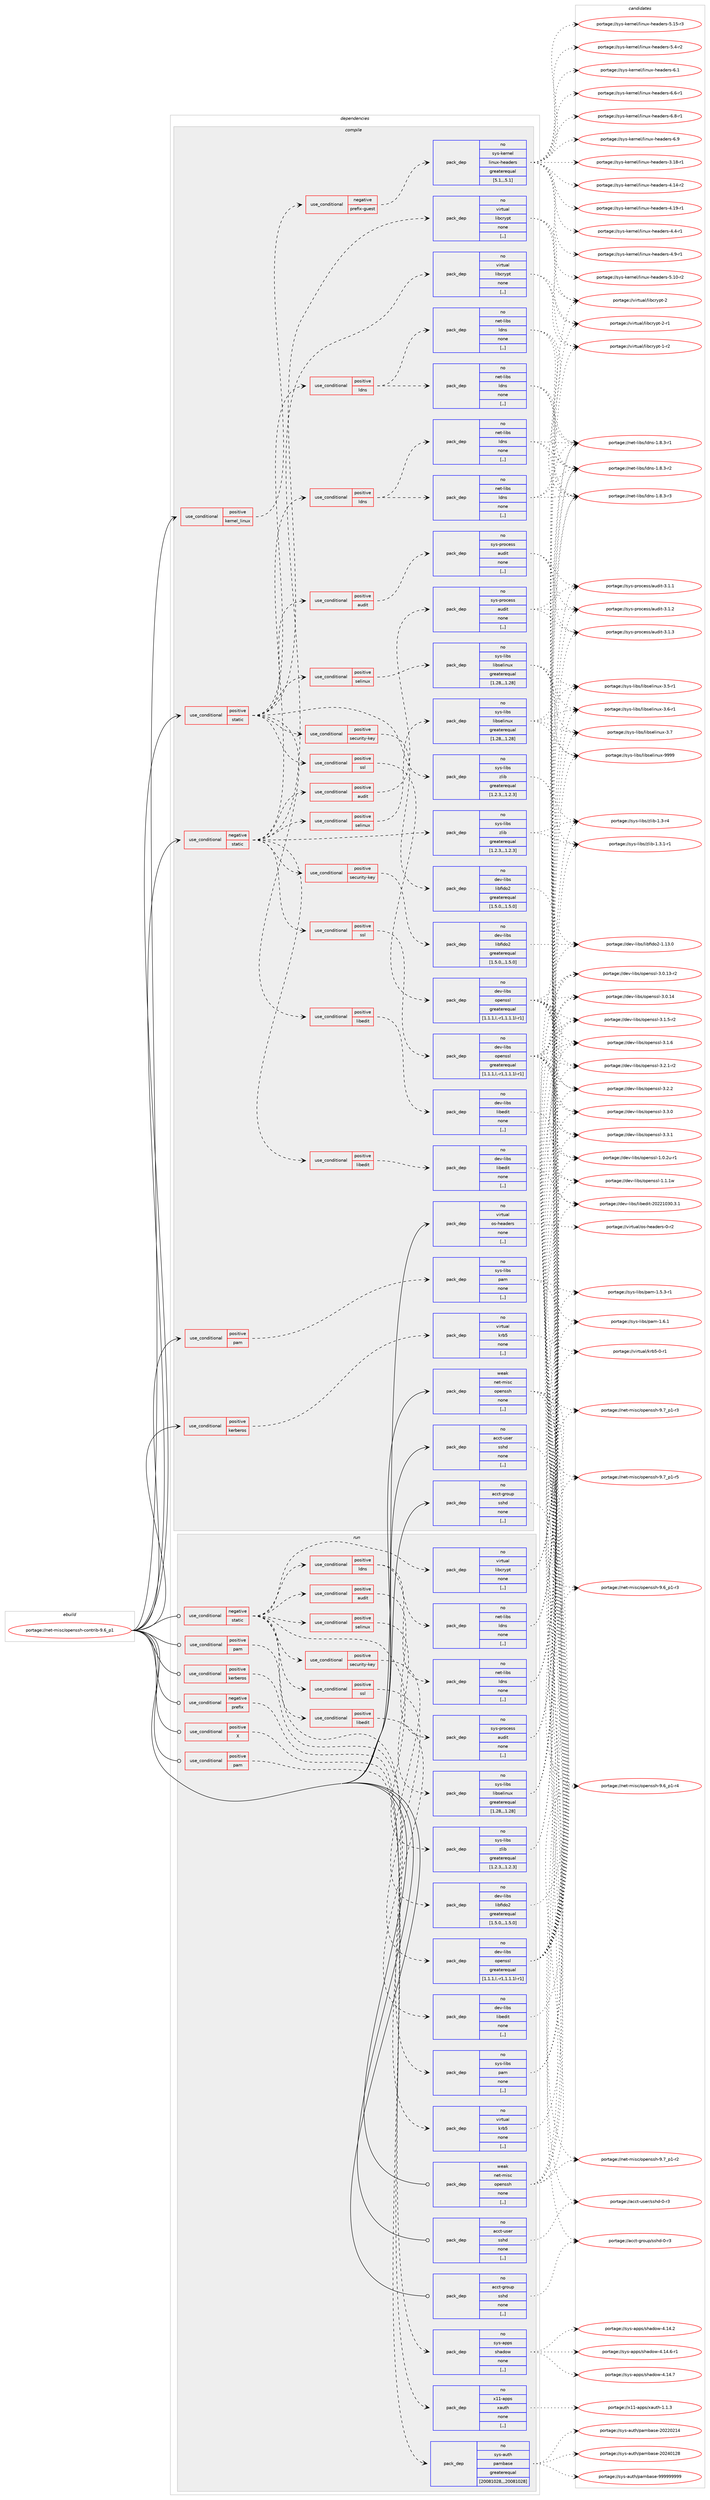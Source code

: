 digraph prolog {

# *************
# Graph options
# *************

newrank=true;
concentrate=true;
compound=true;
graph [rankdir=LR,fontname=Helvetica,fontsize=10,ranksep=1.5];#, ranksep=2.5, nodesep=0.2];
edge  [arrowhead=vee];
node  [fontname=Helvetica,fontsize=10];

# **********
# The ebuild
# **********

subgraph cluster_leftcol {
color=gray;
rank=same;
label=<<i>ebuild</i>>;
id [label="portage://net-misc/openssh-contrib-9.6_p1", color=red, width=4, href="../net-misc/openssh-contrib-9.6_p1.svg"];
}

# ****************
# The dependencies
# ****************

subgraph cluster_midcol {
color=gray;
label=<<i>dependencies</i>>;
subgraph cluster_compile {
fillcolor="#eeeeee";
style=filled;
label=<<i>compile</i>>;
subgraph cond96057 {
dependency365091 [label=<<TABLE BORDER="0" CELLBORDER="1" CELLSPACING="0" CELLPADDING="4"><TR><TD ROWSPAN="3" CELLPADDING="10">use_conditional</TD></TR><TR><TD>negative</TD></TR><TR><TD>static</TD></TR></TABLE>>, shape=none, color=red];
subgraph cond96058 {
dependency365092 [label=<<TABLE BORDER="0" CELLBORDER="1" CELLSPACING="0" CELLPADDING="4"><TR><TD ROWSPAN="3" CELLPADDING="10">use_conditional</TD></TR><TR><TD>positive</TD></TR><TR><TD>audit</TD></TR></TABLE>>, shape=none, color=red];
subgraph pack266406 {
dependency365093 [label=<<TABLE BORDER="0" CELLBORDER="1" CELLSPACING="0" CELLPADDING="4" WIDTH="220"><TR><TD ROWSPAN="6" CELLPADDING="30">pack_dep</TD></TR><TR><TD WIDTH="110">no</TD></TR><TR><TD>sys-process</TD></TR><TR><TD>audit</TD></TR><TR><TD>none</TD></TR><TR><TD>[,,]</TD></TR></TABLE>>, shape=none, color=blue];
}
dependency365092:e -> dependency365093:w [weight=20,style="dashed",arrowhead="vee"];
}
dependency365091:e -> dependency365092:w [weight=20,style="dashed",arrowhead="vee"];
subgraph cond96059 {
dependency365094 [label=<<TABLE BORDER="0" CELLBORDER="1" CELLSPACING="0" CELLPADDING="4"><TR><TD ROWSPAN="3" CELLPADDING="10">use_conditional</TD></TR><TR><TD>positive</TD></TR><TR><TD>ldns</TD></TR></TABLE>>, shape=none, color=red];
subgraph pack266407 {
dependency365095 [label=<<TABLE BORDER="0" CELLBORDER="1" CELLSPACING="0" CELLPADDING="4" WIDTH="220"><TR><TD ROWSPAN="6" CELLPADDING="30">pack_dep</TD></TR><TR><TD WIDTH="110">no</TD></TR><TR><TD>net-libs</TD></TR><TR><TD>ldns</TD></TR><TR><TD>none</TD></TR><TR><TD>[,,]</TD></TR></TABLE>>, shape=none, color=blue];
}
dependency365094:e -> dependency365095:w [weight=20,style="dashed",arrowhead="vee"];
subgraph pack266408 {
dependency365096 [label=<<TABLE BORDER="0" CELLBORDER="1" CELLSPACING="0" CELLPADDING="4" WIDTH="220"><TR><TD ROWSPAN="6" CELLPADDING="30">pack_dep</TD></TR><TR><TD WIDTH="110">no</TD></TR><TR><TD>net-libs</TD></TR><TR><TD>ldns</TD></TR><TR><TD>none</TD></TR><TR><TD>[,,]</TD></TR></TABLE>>, shape=none, color=blue];
}
dependency365094:e -> dependency365096:w [weight=20,style="dashed",arrowhead="vee"];
}
dependency365091:e -> dependency365094:w [weight=20,style="dashed",arrowhead="vee"];
subgraph cond96060 {
dependency365097 [label=<<TABLE BORDER="0" CELLBORDER="1" CELLSPACING="0" CELLPADDING="4"><TR><TD ROWSPAN="3" CELLPADDING="10">use_conditional</TD></TR><TR><TD>positive</TD></TR><TR><TD>libedit</TD></TR></TABLE>>, shape=none, color=red];
subgraph pack266409 {
dependency365098 [label=<<TABLE BORDER="0" CELLBORDER="1" CELLSPACING="0" CELLPADDING="4" WIDTH="220"><TR><TD ROWSPAN="6" CELLPADDING="30">pack_dep</TD></TR><TR><TD WIDTH="110">no</TD></TR><TR><TD>dev-libs</TD></TR><TR><TD>libedit</TD></TR><TR><TD>none</TD></TR><TR><TD>[,,]</TD></TR></TABLE>>, shape=none, color=blue];
}
dependency365097:e -> dependency365098:w [weight=20,style="dashed",arrowhead="vee"];
}
dependency365091:e -> dependency365097:w [weight=20,style="dashed",arrowhead="vee"];
subgraph cond96061 {
dependency365099 [label=<<TABLE BORDER="0" CELLBORDER="1" CELLSPACING="0" CELLPADDING="4"><TR><TD ROWSPAN="3" CELLPADDING="10">use_conditional</TD></TR><TR><TD>positive</TD></TR><TR><TD>security-key</TD></TR></TABLE>>, shape=none, color=red];
subgraph pack266410 {
dependency365100 [label=<<TABLE BORDER="0" CELLBORDER="1" CELLSPACING="0" CELLPADDING="4" WIDTH="220"><TR><TD ROWSPAN="6" CELLPADDING="30">pack_dep</TD></TR><TR><TD WIDTH="110">no</TD></TR><TR><TD>dev-libs</TD></TR><TR><TD>libfido2</TD></TR><TR><TD>greaterequal</TD></TR><TR><TD>[1.5.0,,,1.5.0]</TD></TR></TABLE>>, shape=none, color=blue];
}
dependency365099:e -> dependency365100:w [weight=20,style="dashed",arrowhead="vee"];
}
dependency365091:e -> dependency365099:w [weight=20,style="dashed",arrowhead="vee"];
subgraph cond96062 {
dependency365101 [label=<<TABLE BORDER="0" CELLBORDER="1" CELLSPACING="0" CELLPADDING="4"><TR><TD ROWSPAN="3" CELLPADDING="10">use_conditional</TD></TR><TR><TD>positive</TD></TR><TR><TD>selinux</TD></TR></TABLE>>, shape=none, color=red];
subgraph pack266411 {
dependency365102 [label=<<TABLE BORDER="0" CELLBORDER="1" CELLSPACING="0" CELLPADDING="4" WIDTH="220"><TR><TD ROWSPAN="6" CELLPADDING="30">pack_dep</TD></TR><TR><TD WIDTH="110">no</TD></TR><TR><TD>sys-libs</TD></TR><TR><TD>libselinux</TD></TR><TR><TD>greaterequal</TD></TR><TR><TD>[1.28,,,1.28]</TD></TR></TABLE>>, shape=none, color=blue];
}
dependency365101:e -> dependency365102:w [weight=20,style="dashed",arrowhead="vee"];
}
dependency365091:e -> dependency365101:w [weight=20,style="dashed",arrowhead="vee"];
subgraph cond96063 {
dependency365103 [label=<<TABLE BORDER="0" CELLBORDER="1" CELLSPACING="0" CELLPADDING="4"><TR><TD ROWSPAN="3" CELLPADDING="10">use_conditional</TD></TR><TR><TD>positive</TD></TR><TR><TD>ssl</TD></TR></TABLE>>, shape=none, color=red];
subgraph pack266412 {
dependency365104 [label=<<TABLE BORDER="0" CELLBORDER="1" CELLSPACING="0" CELLPADDING="4" WIDTH="220"><TR><TD ROWSPAN="6" CELLPADDING="30">pack_dep</TD></TR><TR><TD WIDTH="110">no</TD></TR><TR><TD>dev-libs</TD></TR><TR><TD>openssl</TD></TR><TR><TD>greaterequal</TD></TR><TR><TD>[1.1.1,l,-r1,1.1.1l-r1]</TD></TR></TABLE>>, shape=none, color=blue];
}
dependency365103:e -> dependency365104:w [weight=20,style="dashed",arrowhead="vee"];
}
dependency365091:e -> dependency365103:w [weight=20,style="dashed",arrowhead="vee"];
subgraph pack266413 {
dependency365105 [label=<<TABLE BORDER="0" CELLBORDER="1" CELLSPACING="0" CELLPADDING="4" WIDTH="220"><TR><TD ROWSPAN="6" CELLPADDING="30">pack_dep</TD></TR><TR><TD WIDTH="110">no</TD></TR><TR><TD>virtual</TD></TR><TR><TD>libcrypt</TD></TR><TR><TD>none</TD></TR><TR><TD>[,,]</TD></TR></TABLE>>, shape=none, color=blue];
}
dependency365091:e -> dependency365105:w [weight=20,style="dashed",arrowhead="vee"];
subgraph pack266414 {
dependency365106 [label=<<TABLE BORDER="0" CELLBORDER="1" CELLSPACING="0" CELLPADDING="4" WIDTH="220"><TR><TD ROWSPAN="6" CELLPADDING="30">pack_dep</TD></TR><TR><TD WIDTH="110">no</TD></TR><TR><TD>sys-libs</TD></TR><TR><TD>zlib</TD></TR><TR><TD>greaterequal</TD></TR><TR><TD>[1.2.3,,,1.2.3]</TD></TR></TABLE>>, shape=none, color=blue];
}
dependency365091:e -> dependency365106:w [weight=20,style="dashed",arrowhead="vee"];
}
id:e -> dependency365091:w [weight=20,style="solid",arrowhead="vee"];
subgraph cond96064 {
dependency365107 [label=<<TABLE BORDER="0" CELLBORDER="1" CELLSPACING="0" CELLPADDING="4"><TR><TD ROWSPAN="3" CELLPADDING="10">use_conditional</TD></TR><TR><TD>positive</TD></TR><TR><TD>kerberos</TD></TR></TABLE>>, shape=none, color=red];
subgraph pack266415 {
dependency365108 [label=<<TABLE BORDER="0" CELLBORDER="1" CELLSPACING="0" CELLPADDING="4" WIDTH="220"><TR><TD ROWSPAN="6" CELLPADDING="30">pack_dep</TD></TR><TR><TD WIDTH="110">no</TD></TR><TR><TD>virtual</TD></TR><TR><TD>krb5</TD></TR><TR><TD>none</TD></TR><TR><TD>[,,]</TD></TR></TABLE>>, shape=none, color=blue];
}
dependency365107:e -> dependency365108:w [weight=20,style="dashed",arrowhead="vee"];
}
id:e -> dependency365107:w [weight=20,style="solid",arrowhead="vee"];
subgraph cond96065 {
dependency365109 [label=<<TABLE BORDER="0" CELLBORDER="1" CELLSPACING="0" CELLPADDING="4"><TR><TD ROWSPAN="3" CELLPADDING="10">use_conditional</TD></TR><TR><TD>positive</TD></TR><TR><TD>kernel_linux</TD></TR></TABLE>>, shape=none, color=red];
subgraph cond96066 {
dependency365110 [label=<<TABLE BORDER="0" CELLBORDER="1" CELLSPACING="0" CELLPADDING="4"><TR><TD ROWSPAN="3" CELLPADDING="10">use_conditional</TD></TR><TR><TD>negative</TD></TR><TR><TD>prefix-guest</TD></TR></TABLE>>, shape=none, color=red];
subgraph pack266416 {
dependency365111 [label=<<TABLE BORDER="0" CELLBORDER="1" CELLSPACING="0" CELLPADDING="4" WIDTH="220"><TR><TD ROWSPAN="6" CELLPADDING="30">pack_dep</TD></TR><TR><TD WIDTH="110">no</TD></TR><TR><TD>sys-kernel</TD></TR><TR><TD>linux-headers</TD></TR><TR><TD>greaterequal</TD></TR><TR><TD>[5.1,,,5.1]</TD></TR></TABLE>>, shape=none, color=blue];
}
dependency365110:e -> dependency365111:w [weight=20,style="dashed",arrowhead="vee"];
}
dependency365109:e -> dependency365110:w [weight=20,style="dashed",arrowhead="vee"];
}
id:e -> dependency365109:w [weight=20,style="solid",arrowhead="vee"];
subgraph cond96067 {
dependency365112 [label=<<TABLE BORDER="0" CELLBORDER="1" CELLSPACING="0" CELLPADDING="4"><TR><TD ROWSPAN="3" CELLPADDING="10">use_conditional</TD></TR><TR><TD>positive</TD></TR><TR><TD>pam</TD></TR></TABLE>>, shape=none, color=red];
subgraph pack266417 {
dependency365113 [label=<<TABLE BORDER="0" CELLBORDER="1" CELLSPACING="0" CELLPADDING="4" WIDTH="220"><TR><TD ROWSPAN="6" CELLPADDING="30">pack_dep</TD></TR><TR><TD WIDTH="110">no</TD></TR><TR><TD>sys-libs</TD></TR><TR><TD>pam</TD></TR><TR><TD>none</TD></TR><TR><TD>[,,]</TD></TR></TABLE>>, shape=none, color=blue];
}
dependency365112:e -> dependency365113:w [weight=20,style="dashed",arrowhead="vee"];
}
id:e -> dependency365112:w [weight=20,style="solid",arrowhead="vee"];
subgraph cond96068 {
dependency365114 [label=<<TABLE BORDER="0" CELLBORDER="1" CELLSPACING="0" CELLPADDING="4"><TR><TD ROWSPAN="3" CELLPADDING="10">use_conditional</TD></TR><TR><TD>positive</TD></TR><TR><TD>static</TD></TR></TABLE>>, shape=none, color=red];
subgraph cond96069 {
dependency365115 [label=<<TABLE BORDER="0" CELLBORDER="1" CELLSPACING="0" CELLPADDING="4"><TR><TD ROWSPAN="3" CELLPADDING="10">use_conditional</TD></TR><TR><TD>positive</TD></TR><TR><TD>audit</TD></TR></TABLE>>, shape=none, color=red];
subgraph pack266418 {
dependency365116 [label=<<TABLE BORDER="0" CELLBORDER="1" CELLSPACING="0" CELLPADDING="4" WIDTH="220"><TR><TD ROWSPAN="6" CELLPADDING="30">pack_dep</TD></TR><TR><TD WIDTH="110">no</TD></TR><TR><TD>sys-process</TD></TR><TR><TD>audit</TD></TR><TR><TD>none</TD></TR><TR><TD>[,,]</TD></TR></TABLE>>, shape=none, color=blue];
}
dependency365115:e -> dependency365116:w [weight=20,style="dashed",arrowhead="vee"];
}
dependency365114:e -> dependency365115:w [weight=20,style="dashed",arrowhead="vee"];
subgraph cond96070 {
dependency365117 [label=<<TABLE BORDER="0" CELLBORDER="1" CELLSPACING="0" CELLPADDING="4"><TR><TD ROWSPAN="3" CELLPADDING="10">use_conditional</TD></TR><TR><TD>positive</TD></TR><TR><TD>ldns</TD></TR></TABLE>>, shape=none, color=red];
subgraph pack266419 {
dependency365118 [label=<<TABLE BORDER="0" CELLBORDER="1" CELLSPACING="0" CELLPADDING="4" WIDTH="220"><TR><TD ROWSPAN="6" CELLPADDING="30">pack_dep</TD></TR><TR><TD WIDTH="110">no</TD></TR><TR><TD>net-libs</TD></TR><TR><TD>ldns</TD></TR><TR><TD>none</TD></TR><TR><TD>[,,]</TD></TR></TABLE>>, shape=none, color=blue];
}
dependency365117:e -> dependency365118:w [weight=20,style="dashed",arrowhead="vee"];
subgraph pack266420 {
dependency365119 [label=<<TABLE BORDER="0" CELLBORDER="1" CELLSPACING="0" CELLPADDING="4" WIDTH="220"><TR><TD ROWSPAN="6" CELLPADDING="30">pack_dep</TD></TR><TR><TD WIDTH="110">no</TD></TR><TR><TD>net-libs</TD></TR><TR><TD>ldns</TD></TR><TR><TD>none</TD></TR><TR><TD>[,,]</TD></TR></TABLE>>, shape=none, color=blue];
}
dependency365117:e -> dependency365119:w [weight=20,style="dashed",arrowhead="vee"];
}
dependency365114:e -> dependency365117:w [weight=20,style="dashed",arrowhead="vee"];
subgraph cond96071 {
dependency365120 [label=<<TABLE BORDER="0" CELLBORDER="1" CELLSPACING="0" CELLPADDING="4"><TR><TD ROWSPAN="3" CELLPADDING="10">use_conditional</TD></TR><TR><TD>positive</TD></TR><TR><TD>libedit</TD></TR></TABLE>>, shape=none, color=red];
subgraph pack266421 {
dependency365121 [label=<<TABLE BORDER="0" CELLBORDER="1" CELLSPACING="0" CELLPADDING="4" WIDTH="220"><TR><TD ROWSPAN="6" CELLPADDING="30">pack_dep</TD></TR><TR><TD WIDTH="110">no</TD></TR><TR><TD>dev-libs</TD></TR><TR><TD>libedit</TD></TR><TR><TD>none</TD></TR><TR><TD>[,,]</TD></TR></TABLE>>, shape=none, color=blue];
}
dependency365120:e -> dependency365121:w [weight=20,style="dashed",arrowhead="vee"];
}
dependency365114:e -> dependency365120:w [weight=20,style="dashed",arrowhead="vee"];
subgraph cond96072 {
dependency365122 [label=<<TABLE BORDER="0" CELLBORDER="1" CELLSPACING="0" CELLPADDING="4"><TR><TD ROWSPAN="3" CELLPADDING="10">use_conditional</TD></TR><TR><TD>positive</TD></TR><TR><TD>security-key</TD></TR></TABLE>>, shape=none, color=red];
subgraph pack266422 {
dependency365123 [label=<<TABLE BORDER="0" CELLBORDER="1" CELLSPACING="0" CELLPADDING="4" WIDTH="220"><TR><TD ROWSPAN="6" CELLPADDING="30">pack_dep</TD></TR><TR><TD WIDTH="110">no</TD></TR><TR><TD>dev-libs</TD></TR><TR><TD>libfido2</TD></TR><TR><TD>greaterequal</TD></TR><TR><TD>[1.5.0,,,1.5.0]</TD></TR></TABLE>>, shape=none, color=blue];
}
dependency365122:e -> dependency365123:w [weight=20,style="dashed",arrowhead="vee"];
}
dependency365114:e -> dependency365122:w [weight=20,style="dashed",arrowhead="vee"];
subgraph cond96073 {
dependency365124 [label=<<TABLE BORDER="0" CELLBORDER="1" CELLSPACING="0" CELLPADDING="4"><TR><TD ROWSPAN="3" CELLPADDING="10">use_conditional</TD></TR><TR><TD>positive</TD></TR><TR><TD>selinux</TD></TR></TABLE>>, shape=none, color=red];
subgraph pack266423 {
dependency365125 [label=<<TABLE BORDER="0" CELLBORDER="1" CELLSPACING="0" CELLPADDING="4" WIDTH="220"><TR><TD ROWSPAN="6" CELLPADDING="30">pack_dep</TD></TR><TR><TD WIDTH="110">no</TD></TR><TR><TD>sys-libs</TD></TR><TR><TD>libselinux</TD></TR><TR><TD>greaterequal</TD></TR><TR><TD>[1.28,,,1.28]</TD></TR></TABLE>>, shape=none, color=blue];
}
dependency365124:e -> dependency365125:w [weight=20,style="dashed",arrowhead="vee"];
}
dependency365114:e -> dependency365124:w [weight=20,style="dashed",arrowhead="vee"];
subgraph cond96074 {
dependency365126 [label=<<TABLE BORDER="0" CELLBORDER="1" CELLSPACING="0" CELLPADDING="4"><TR><TD ROWSPAN="3" CELLPADDING="10">use_conditional</TD></TR><TR><TD>positive</TD></TR><TR><TD>ssl</TD></TR></TABLE>>, shape=none, color=red];
subgraph pack266424 {
dependency365127 [label=<<TABLE BORDER="0" CELLBORDER="1" CELLSPACING="0" CELLPADDING="4" WIDTH="220"><TR><TD ROWSPAN="6" CELLPADDING="30">pack_dep</TD></TR><TR><TD WIDTH="110">no</TD></TR><TR><TD>dev-libs</TD></TR><TR><TD>openssl</TD></TR><TR><TD>greaterequal</TD></TR><TR><TD>[1.1.1,l,-r1,1.1.1l-r1]</TD></TR></TABLE>>, shape=none, color=blue];
}
dependency365126:e -> dependency365127:w [weight=20,style="dashed",arrowhead="vee"];
}
dependency365114:e -> dependency365126:w [weight=20,style="dashed",arrowhead="vee"];
subgraph pack266425 {
dependency365128 [label=<<TABLE BORDER="0" CELLBORDER="1" CELLSPACING="0" CELLPADDING="4" WIDTH="220"><TR><TD ROWSPAN="6" CELLPADDING="30">pack_dep</TD></TR><TR><TD WIDTH="110">no</TD></TR><TR><TD>virtual</TD></TR><TR><TD>libcrypt</TD></TR><TR><TD>none</TD></TR><TR><TD>[,,]</TD></TR></TABLE>>, shape=none, color=blue];
}
dependency365114:e -> dependency365128:w [weight=20,style="dashed",arrowhead="vee"];
subgraph pack266426 {
dependency365129 [label=<<TABLE BORDER="0" CELLBORDER="1" CELLSPACING="0" CELLPADDING="4" WIDTH="220"><TR><TD ROWSPAN="6" CELLPADDING="30">pack_dep</TD></TR><TR><TD WIDTH="110">no</TD></TR><TR><TD>sys-libs</TD></TR><TR><TD>zlib</TD></TR><TR><TD>greaterequal</TD></TR><TR><TD>[1.2.3,,,1.2.3]</TD></TR></TABLE>>, shape=none, color=blue];
}
dependency365114:e -> dependency365129:w [weight=20,style="dashed",arrowhead="vee"];
}
id:e -> dependency365114:w [weight=20,style="solid",arrowhead="vee"];
subgraph pack266427 {
dependency365130 [label=<<TABLE BORDER="0" CELLBORDER="1" CELLSPACING="0" CELLPADDING="4" WIDTH="220"><TR><TD ROWSPAN="6" CELLPADDING="30">pack_dep</TD></TR><TR><TD WIDTH="110">no</TD></TR><TR><TD>acct-group</TD></TR><TR><TD>sshd</TD></TR><TR><TD>none</TD></TR><TR><TD>[,,]</TD></TR></TABLE>>, shape=none, color=blue];
}
id:e -> dependency365130:w [weight=20,style="solid",arrowhead="vee"];
subgraph pack266428 {
dependency365131 [label=<<TABLE BORDER="0" CELLBORDER="1" CELLSPACING="0" CELLPADDING="4" WIDTH="220"><TR><TD ROWSPAN="6" CELLPADDING="30">pack_dep</TD></TR><TR><TD WIDTH="110">no</TD></TR><TR><TD>acct-user</TD></TR><TR><TD>sshd</TD></TR><TR><TD>none</TD></TR><TR><TD>[,,]</TD></TR></TABLE>>, shape=none, color=blue];
}
id:e -> dependency365131:w [weight=20,style="solid",arrowhead="vee"];
subgraph pack266429 {
dependency365132 [label=<<TABLE BORDER="0" CELLBORDER="1" CELLSPACING="0" CELLPADDING="4" WIDTH="220"><TR><TD ROWSPAN="6" CELLPADDING="30">pack_dep</TD></TR><TR><TD WIDTH="110">no</TD></TR><TR><TD>virtual</TD></TR><TR><TD>os-headers</TD></TR><TR><TD>none</TD></TR><TR><TD>[,,]</TD></TR></TABLE>>, shape=none, color=blue];
}
id:e -> dependency365132:w [weight=20,style="solid",arrowhead="vee"];
subgraph pack266430 {
dependency365133 [label=<<TABLE BORDER="0" CELLBORDER="1" CELLSPACING="0" CELLPADDING="4" WIDTH="220"><TR><TD ROWSPAN="6" CELLPADDING="30">pack_dep</TD></TR><TR><TD WIDTH="110">weak</TD></TR><TR><TD>net-misc</TD></TR><TR><TD>openssh</TD></TR><TR><TD>none</TD></TR><TR><TD>[,,]</TD></TR></TABLE>>, shape=none, color=blue];
}
id:e -> dependency365133:w [weight=20,style="solid",arrowhead="vee"];
}
subgraph cluster_compileandrun {
fillcolor="#eeeeee";
style=filled;
label=<<i>compile and run</i>>;
}
subgraph cluster_run {
fillcolor="#eeeeee";
style=filled;
label=<<i>run</i>>;
subgraph cond96075 {
dependency365134 [label=<<TABLE BORDER="0" CELLBORDER="1" CELLSPACING="0" CELLPADDING="4"><TR><TD ROWSPAN="3" CELLPADDING="10">use_conditional</TD></TR><TR><TD>negative</TD></TR><TR><TD>prefix</TD></TR></TABLE>>, shape=none, color=red];
subgraph pack266431 {
dependency365135 [label=<<TABLE BORDER="0" CELLBORDER="1" CELLSPACING="0" CELLPADDING="4" WIDTH="220"><TR><TD ROWSPAN="6" CELLPADDING="30">pack_dep</TD></TR><TR><TD WIDTH="110">no</TD></TR><TR><TD>sys-apps</TD></TR><TR><TD>shadow</TD></TR><TR><TD>none</TD></TR><TR><TD>[,,]</TD></TR></TABLE>>, shape=none, color=blue];
}
dependency365134:e -> dependency365135:w [weight=20,style="dashed",arrowhead="vee"];
}
id:e -> dependency365134:w [weight=20,style="solid",arrowhead="odot"];
subgraph cond96076 {
dependency365136 [label=<<TABLE BORDER="0" CELLBORDER="1" CELLSPACING="0" CELLPADDING="4"><TR><TD ROWSPAN="3" CELLPADDING="10">use_conditional</TD></TR><TR><TD>negative</TD></TR><TR><TD>static</TD></TR></TABLE>>, shape=none, color=red];
subgraph cond96077 {
dependency365137 [label=<<TABLE BORDER="0" CELLBORDER="1" CELLSPACING="0" CELLPADDING="4"><TR><TD ROWSPAN="3" CELLPADDING="10">use_conditional</TD></TR><TR><TD>positive</TD></TR><TR><TD>audit</TD></TR></TABLE>>, shape=none, color=red];
subgraph pack266432 {
dependency365138 [label=<<TABLE BORDER="0" CELLBORDER="1" CELLSPACING="0" CELLPADDING="4" WIDTH="220"><TR><TD ROWSPAN="6" CELLPADDING="30">pack_dep</TD></TR><TR><TD WIDTH="110">no</TD></TR><TR><TD>sys-process</TD></TR><TR><TD>audit</TD></TR><TR><TD>none</TD></TR><TR><TD>[,,]</TD></TR></TABLE>>, shape=none, color=blue];
}
dependency365137:e -> dependency365138:w [weight=20,style="dashed",arrowhead="vee"];
}
dependency365136:e -> dependency365137:w [weight=20,style="dashed",arrowhead="vee"];
subgraph cond96078 {
dependency365139 [label=<<TABLE BORDER="0" CELLBORDER="1" CELLSPACING="0" CELLPADDING="4"><TR><TD ROWSPAN="3" CELLPADDING="10">use_conditional</TD></TR><TR><TD>positive</TD></TR><TR><TD>ldns</TD></TR></TABLE>>, shape=none, color=red];
subgraph pack266433 {
dependency365140 [label=<<TABLE BORDER="0" CELLBORDER="1" CELLSPACING="0" CELLPADDING="4" WIDTH="220"><TR><TD ROWSPAN="6" CELLPADDING="30">pack_dep</TD></TR><TR><TD WIDTH="110">no</TD></TR><TR><TD>net-libs</TD></TR><TR><TD>ldns</TD></TR><TR><TD>none</TD></TR><TR><TD>[,,]</TD></TR></TABLE>>, shape=none, color=blue];
}
dependency365139:e -> dependency365140:w [weight=20,style="dashed",arrowhead="vee"];
subgraph pack266434 {
dependency365141 [label=<<TABLE BORDER="0" CELLBORDER="1" CELLSPACING="0" CELLPADDING="4" WIDTH="220"><TR><TD ROWSPAN="6" CELLPADDING="30">pack_dep</TD></TR><TR><TD WIDTH="110">no</TD></TR><TR><TD>net-libs</TD></TR><TR><TD>ldns</TD></TR><TR><TD>none</TD></TR><TR><TD>[,,]</TD></TR></TABLE>>, shape=none, color=blue];
}
dependency365139:e -> dependency365141:w [weight=20,style="dashed",arrowhead="vee"];
}
dependency365136:e -> dependency365139:w [weight=20,style="dashed",arrowhead="vee"];
subgraph cond96079 {
dependency365142 [label=<<TABLE BORDER="0" CELLBORDER="1" CELLSPACING="0" CELLPADDING="4"><TR><TD ROWSPAN="3" CELLPADDING="10">use_conditional</TD></TR><TR><TD>positive</TD></TR><TR><TD>libedit</TD></TR></TABLE>>, shape=none, color=red];
subgraph pack266435 {
dependency365143 [label=<<TABLE BORDER="0" CELLBORDER="1" CELLSPACING="0" CELLPADDING="4" WIDTH="220"><TR><TD ROWSPAN="6" CELLPADDING="30">pack_dep</TD></TR><TR><TD WIDTH="110">no</TD></TR><TR><TD>dev-libs</TD></TR><TR><TD>libedit</TD></TR><TR><TD>none</TD></TR><TR><TD>[,,]</TD></TR></TABLE>>, shape=none, color=blue];
}
dependency365142:e -> dependency365143:w [weight=20,style="dashed",arrowhead="vee"];
}
dependency365136:e -> dependency365142:w [weight=20,style="dashed",arrowhead="vee"];
subgraph cond96080 {
dependency365144 [label=<<TABLE BORDER="0" CELLBORDER="1" CELLSPACING="0" CELLPADDING="4"><TR><TD ROWSPAN="3" CELLPADDING="10">use_conditional</TD></TR><TR><TD>positive</TD></TR><TR><TD>security-key</TD></TR></TABLE>>, shape=none, color=red];
subgraph pack266436 {
dependency365145 [label=<<TABLE BORDER="0" CELLBORDER="1" CELLSPACING="0" CELLPADDING="4" WIDTH="220"><TR><TD ROWSPAN="6" CELLPADDING="30">pack_dep</TD></TR><TR><TD WIDTH="110">no</TD></TR><TR><TD>dev-libs</TD></TR><TR><TD>libfido2</TD></TR><TR><TD>greaterequal</TD></TR><TR><TD>[1.5.0,,,1.5.0]</TD></TR></TABLE>>, shape=none, color=blue];
}
dependency365144:e -> dependency365145:w [weight=20,style="dashed",arrowhead="vee"];
}
dependency365136:e -> dependency365144:w [weight=20,style="dashed",arrowhead="vee"];
subgraph cond96081 {
dependency365146 [label=<<TABLE BORDER="0" CELLBORDER="1" CELLSPACING="0" CELLPADDING="4"><TR><TD ROWSPAN="3" CELLPADDING="10">use_conditional</TD></TR><TR><TD>positive</TD></TR><TR><TD>selinux</TD></TR></TABLE>>, shape=none, color=red];
subgraph pack266437 {
dependency365147 [label=<<TABLE BORDER="0" CELLBORDER="1" CELLSPACING="0" CELLPADDING="4" WIDTH="220"><TR><TD ROWSPAN="6" CELLPADDING="30">pack_dep</TD></TR><TR><TD WIDTH="110">no</TD></TR><TR><TD>sys-libs</TD></TR><TR><TD>libselinux</TD></TR><TR><TD>greaterequal</TD></TR><TR><TD>[1.28,,,1.28]</TD></TR></TABLE>>, shape=none, color=blue];
}
dependency365146:e -> dependency365147:w [weight=20,style="dashed",arrowhead="vee"];
}
dependency365136:e -> dependency365146:w [weight=20,style="dashed",arrowhead="vee"];
subgraph cond96082 {
dependency365148 [label=<<TABLE BORDER="0" CELLBORDER="1" CELLSPACING="0" CELLPADDING="4"><TR><TD ROWSPAN="3" CELLPADDING="10">use_conditional</TD></TR><TR><TD>positive</TD></TR><TR><TD>ssl</TD></TR></TABLE>>, shape=none, color=red];
subgraph pack266438 {
dependency365149 [label=<<TABLE BORDER="0" CELLBORDER="1" CELLSPACING="0" CELLPADDING="4" WIDTH="220"><TR><TD ROWSPAN="6" CELLPADDING="30">pack_dep</TD></TR><TR><TD WIDTH="110">no</TD></TR><TR><TD>dev-libs</TD></TR><TR><TD>openssl</TD></TR><TR><TD>greaterequal</TD></TR><TR><TD>[1.1.1,l,-r1,1.1.1l-r1]</TD></TR></TABLE>>, shape=none, color=blue];
}
dependency365148:e -> dependency365149:w [weight=20,style="dashed",arrowhead="vee"];
}
dependency365136:e -> dependency365148:w [weight=20,style="dashed",arrowhead="vee"];
subgraph pack266439 {
dependency365150 [label=<<TABLE BORDER="0" CELLBORDER="1" CELLSPACING="0" CELLPADDING="4" WIDTH="220"><TR><TD ROWSPAN="6" CELLPADDING="30">pack_dep</TD></TR><TR><TD WIDTH="110">no</TD></TR><TR><TD>virtual</TD></TR><TR><TD>libcrypt</TD></TR><TR><TD>none</TD></TR><TR><TD>[,,]</TD></TR></TABLE>>, shape=none, color=blue];
}
dependency365136:e -> dependency365150:w [weight=20,style="dashed",arrowhead="vee"];
subgraph pack266440 {
dependency365151 [label=<<TABLE BORDER="0" CELLBORDER="1" CELLSPACING="0" CELLPADDING="4" WIDTH="220"><TR><TD ROWSPAN="6" CELLPADDING="30">pack_dep</TD></TR><TR><TD WIDTH="110">no</TD></TR><TR><TD>sys-libs</TD></TR><TR><TD>zlib</TD></TR><TR><TD>greaterequal</TD></TR><TR><TD>[1.2.3,,,1.2.3]</TD></TR></TABLE>>, shape=none, color=blue];
}
dependency365136:e -> dependency365151:w [weight=20,style="dashed",arrowhead="vee"];
}
id:e -> dependency365136:w [weight=20,style="solid",arrowhead="odot"];
subgraph cond96083 {
dependency365152 [label=<<TABLE BORDER="0" CELLBORDER="1" CELLSPACING="0" CELLPADDING="4"><TR><TD ROWSPAN="3" CELLPADDING="10">use_conditional</TD></TR><TR><TD>positive</TD></TR><TR><TD>X</TD></TR></TABLE>>, shape=none, color=red];
subgraph pack266441 {
dependency365153 [label=<<TABLE BORDER="0" CELLBORDER="1" CELLSPACING="0" CELLPADDING="4" WIDTH="220"><TR><TD ROWSPAN="6" CELLPADDING="30">pack_dep</TD></TR><TR><TD WIDTH="110">no</TD></TR><TR><TD>x11-apps</TD></TR><TR><TD>xauth</TD></TR><TR><TD>none</TD></TR><TR><TD>[,,]</TD></TR></TABLE>>, shape=none, color=blue];
}
dependency365152:e -> dependency365153:w [weight=20,style="dashed",arrowhead="vee"];
}
id:e -> dependency365152:w [weight=20,style="solid",arrowhead="odot"];
subgraph cond96084 {
dependency365154 [label=<<TABLE BORDER="0" CELLBORDER="1" CELLSPACING="0" CELLPADDING="4"><TR><TD ROWSPAN="3" CELLPADDING="10">use_conditional</TD></TR><TR><TD>positive</TD></TR><TR><TD>kerberos</TD></TR></TABLE>>, shape=none, color=red];
subgraph pack266442 {
dependency365155 [label=<<TABLE BORDER="0" CELLBORDER="1" CELLSPACING="0" CELLPADDING="4" WIDTH="220"><TR><TD ROWSPAN="6" CELLPADDING="30">pack_dep</TD></TR><TR><TD WIDTH="110">no</TD></TR><TR><TD>virtual</TD></TR><TR><TD>krb5</TD></TR><TR><TD>none</TD></TR><TR><TD>[,,]</TD></TR></TABLE>>, shape=none, color=blue];
}
dependency365154:e -> dependency365155:w [weight=20,style="dashed",arrowhead="vee"];
}
id:e -> dependency365154:w [weight=20,style="solid",arrowhead="odot"];
subgraph cond96085 {
dependency365156 [label=<<TABLE BORDER="0" CELLBORDER="1" CELLSPACING="0" CELLPADDING="4"><TR><TD ROWSPAN="3" CELLPADDING="10">use_conditional</TD></TR><TR><TD>positive</TD></TR><TR><TD>pam</TD></TR></TABLE>>, shape=none, color=red];
subgraph pack266443 {
dependency365157 [label=<<TABLE BORDER="0" CELLBORDER="1" CELLSPACING="0" CELLPADDING="4" WIDTH="220"><TR><TD ROWSPAN="6" CELLPADDING="30">pack_dep</TD></TR><TR><TD WIDTH="110">no</TD></TR><TR><TD>sys-auth</TD></TR><TR><TD>pambase</TD></TR><TR><TD>greaterequal</TD></TR><TR><TD>[20081028,,,20081028]</TD></TR></TABLE>>, shape=none, color=blue];
}
dependency365156:e -> dependency365157:w [weight=20,style="dashed",arrowhead="vee"];
}
id:e -> dependency365156:w [weight=20,style="solid",arrowhead="odot"];
subgraph cond96086 {
dependency365158 [label=<<TABLE BORDER="0" CELLBORDER="1" CELLSPACING="0" CELLPADDING="4"><TR><TD ROWSPAN="3" CELLPADDING="10">use_conditional</TD></TR><TR><TD>positive</TD></TR><TR><TD>pam</TD></TR></TABLE>>, shape=none, color=red];
subgraph pack266444 {
dependency365159 [label=<<TABLE BORDER="0" CELLBORDER="1" CELLSPACING="0" CELLPADDING="4" WIDTH="220"><TR><TD ROWSPAN="6" CELLPADDING="30">pack_dep</TD></TR><TR><TD WIDTH="110">no</TD></TR><TR><TD>sys-libs</TD></TR><TR><TD>pam</TD></TR><TR><TD>none</TD></TR><TR><TD>[,,]</TD></TR></TABLE>>, shape=none, color=blue];
}
dependency365158:e -> dependency365159:w [weight=20,style="dashed",arrowhead="vee"];
}
id:e -> dependency365158:w [weight=20,style="solid",arrowhead="odot"];
subgraph pack266445 {
dependency365160 [label=<<TABLE BORDER="0" CELLBORDER="1" CELLSPACING="0" CELLPADDING="4" WIDTH="220"><TR><TD ROWSPAN="6" CELLPADDING="30">pack_dep</TD></TR><TR><TD WIDTH="110">no</TD></TR><TR><TD>acct-group</TD></TR><TR><TD>sshd</TD></TR><TR><TD>none</TD></TR><TR><TD>[,,]</TD></TR></TABLE>>, shape=none, color=blue];
}
id:e -> dependency365160:w [weight=20,style="solid",arrowhead="odot"];
subgraph pack266446 {
dependency365161 [label=<<TABLE BORDER="0" CELLBORDER="1" CELLSPACING="0" CELLPADDING="4" WIDTH="220"><TR><TD ROWSPAN="6" CELLPADDING="30">pack_dep</TD></TR><TR><TD WIDTH="110">no</TD></TR><TR><TD>acct-user</TD></TR><TR><TD>sshd</TD></TR><TR><TD>none</TD></TR><TR><TD>[,,]</TD></TR></TABLE>>, shape=none, color=blue];
}
id:e -> dependency365161:w [weight=20,style="solid",arrowhead="odot"];
subgraph pack266447 {
dependency365162 [label=<<TABLE BORDER="0" CELLBORDER="1" CELLSPACING="0" CELLPADDING="4" WIDTH="220"><TR><TD ROWSPAN="6" CELLPADDING="30">pack_dep</TD></TR><TR><TD WIDTH="110">weak</TD></TR><TR><TD>net-misc</TD></TR><TR><TD>openssh</TD></TR><TR><TD>none</TD></TR><TR><TD>[,,]</TD></TR></TABLE>>, shape=none, color=blue];
}
id:e -> dependency365162:w [weight=20,style="solid",arrowhead="odot"];
}
}

# **************
# The candidates
# **************

subgraph cluster_choices {
rank=same;
color=gray;
label=<<i>candidates</i>>;

subgraph choice266406 {
color=black;
nodesep=1;
choice11512111545112114111991011151154797117100105116455146494649 [label="portage://sys-process/audit-3.1.1", color=red, width=4,href="../sys-process/audit-3.1.1.svg"];
choice11512111545112114111991011151154797117100105116455146494650 [label="portage://sys-process/audit-3.1.2", color=red, width=4,href="../sys-process/audit-3.1.2.svg"];
choice11512111545112114111991011151154797117100105116455146494651 [label="portage://sys-process/audit-3.1.3", color=red, width=4,href="../sys-process/audit-3.1.3.svg"];
dependency365093:e -> choice11512111545112114111991011151154797117100105116455146494649:w [style=dotted,weight="100"];
dependency365093:e -> choice11512111545112114111991011151154797117100105116455146494650:w [style=dotted,weight="100"];
dependency365093:e -> choice11512111545112114111991011151154797117100105116455146494651:w [style=dotted,weight="100"];
}
subgraph choice266407 {
color=black;
nodesep=1;
choice1101011164510810598115471081001101154549465646514511449 [label="portage://net-libs/ldns-1.8.3-r1", color=red, width=4,href="../net-libs/ldns-1.8.3-r1.svg"];
choice1101011164510810598115471081001101154549465646514511450 [label="portage://net-libs/ldns-1.8.3-r2", color=red, width=4,href="../net-libs/ldns-1.8.3-r2.svg"];
choice1101011164510810598115471081001101154549465646514511451 [label="portage://net-libs/ldns-1.8.3-r3", color=red, width=4,href="../net-libs/ldns-1.8.3-r3.svg"];
dependency365095:e -> choice1101011164510810598115471081001101154549465646514511449:w [style=dotted,weight="100"];
dependency365095:e -> choice1101011164510810598115471081001101154549465646514511450:w [style=dotted,weight="100"];
dependency365095:e -> choice1101011164510810598115471081001101154549465646514511451:w [style=dotted,weight="100"];
}
subgraph choice266408 {
color=black;
nodesep=1;
choice1101011164510810598115471081001101154549465646514511449 [label="portage://net-libs/ldns-1.8.3-r1", color=red, width=4,href="../net-libs/ldns-1.8.3-r1.svg"];
choice1101011164510810598115471081001101154549465646514511450 [label="portage://net-libs/ldns-1.8.3-r2", color=red, width=4,href="../net-libs/ldns-1.8.3-r2.svg"];
choice1101011164510810598115471081001101154549465646514511451 [label="portage://net-libs/ldns-1.8.3-r3", color=red, width=4,href="../net-libs/ldns-1.8.3-r3.svg"];
dependency365096:e -> choice1101011164510810598115471081001101154549465646514511449:w [style=dotted,weight="100"];
dependency365096:e -> choice1101011164510810598115471081001101154549465646514511450:w [style=dotted,weight="100"];
dependency365096:e -> choice1101011164510810598115471081001101154549465646514511451:w [style=dotted,weight="100"];
}
subgraph choice266409 {
color=black;
nodesep=1;
choice1001011184510810598115471081059810110010511645504850504948514846514649 [label="portage://dev-libs/libedit-20221030.3.1", color=red, width=4,href="../dev-libs/libedit-20221030.3.1.svg"];
dependency365098:e -> choice1001011184510810598115471081059810110010511645504850504948514846514649:w [style=dotted,weight="100"];
}
subgraph choice266410 {
color=black;
nodesep=1;
choice100101118451081059811547108105981021051001115045494649514648 [label="portage://dev-libs/libfido2-1.13.0", color=red, width=4,href="../dev-libs/libfido2-1.13.0.svg"];
dependency365100:e -> choice100101118451081059811547108105981021051001115045494649514648:w [style=dotted,weight="100"];
}
subgraph choice266411 {
color=black;
nodesep=1;
choice11512111545108105981154710810598115101108105110117120455146534511449 [label="portage://sys-libs/libselinux-3.5-r1", color=red, width=4,href="../sys-libs/libselinux-3.5-r1.svg"];
choice11512111545108105981154710810598115101108105110117120455146544511449 [label="portage://sys-libs/libselinux-3.6-r1", color=red, width=4,href="../sys-libs/libselinux-3.6-r1.svg"];
choice1151211154510810598115471081059811510110810511011712045514655 [label="portage://sys-libs/libselinux-3.7", color=red, width=4,href="../sys-libs/libselinux-3.7.svg"];
choice115121115451081059811547108105981151011081051101171204557575757 [label="portage://sys-libs/libselinux-9999", color=red, width=4,href="../sys-libs/libselinux-9999.svg"];
dependency365102:e -> choice11512111545108105981154710810598115101108105110117120455146534511449:w [style=dotted,weight="100"];
dependency365102:e -> choice11512111545108105981154710810598115101108105110117120455146544511449:w [style=dotted,weight="100"];
dependency365102:e -> choice1151211154510810598115471081059811510110810511011712045514655:w [style=dotted,weight="100"];
dependency365102:e -> choice115121115451081059811547108105981151011081051101171204557575757:w [style=dotted,weight="100"];
}
subgraph choice266412 {
color=black;
nodesep=1;
choice1001011184510810598115471111121011101151151084549464846501174511449 [label="portage://dev-libs/openssl-1.0.2u-r1", color=red, width=4,href="../dev-libs/openssl-1.0.2u-r1.svg"];
choice100101118451081059811547111112101110115115108454946494649119 [label="portage://dev-libs/openssl-1.1.1w", color=red, width=4,href="../dev-libs/openssl-1.1.1w.svg"];
choice100101118451081059811547111112101110115115108455146484649514511450 [label="portage://dev-libs/openssl-3.0.13-r2", color=red, width=4,href="../dev-libs/openssl-3.0.13-r2.svg"];
choice10010111845108105981154711111210111011511510845514648464952 [label="portage://dev-libs/openssl-3.0.14", color=red, width=4,href="../dev-libs/openssl-3.0.14.svg"];
choice1001011184510810598115471111121011101151151084551464946534511450 [label="portage://dev-libs/openssl-3.1.5-r2", color=red, width=4,href="../dev-libs/openssl-3.1.5-r2.svg"];
choice100101118451081059811547111112101110115115108455146494654 [label="portage://dev-libs/openssl-3.1.6", color=red, width=4,href="../dev-libs/openssl-3.1.6.svg"];
choice1001011184510810598115471111121011101151151084551465046494511450 [label="portage://dev-libs/openssl-3.2.1-r2", color=red, width=4,href="../dev-libs/openssl-3.2.1-r2.svg"];
choice100101118451081059811547111112101110115115108455146504650 [label="portage://dev-libs/openssl-3.2.2", color=red, width=4,href="../dev-libs/openssl-3.2.2.svg"];
choice100101118451081059811547111112101110115115108455146514648 [label="portage://dev-libs/openssl-3.3.0", color=red, width=4,href="../dev-libs/openssl-3.3.0.svg"];
choice100101118451081059811547111112101110115115108455146514649 [label="portage://dev-libs/openssl-3.3.1", color=red, width=4,href="../dev-libs/openssl-3.3.1.svg"];
dependency365104:e -> choice1001011184510810598115471111121011101151151084549464846501174511449:w [style=dotted,weight="100"];
dependency365104:e -> choice100101118451081059811547111112101110115115108454946494649119:w [style=dotted,weight="100"];
dependency365104:e -> choice100101118451081059811547111112101110115115108455146484649514511450:w [style=dotted,weight="100"];
dependency365104:e -> choice10010111845108105981154711111210111011511510845514648464952:w [style=dotted,weight="100"];
dependency365104:e -> choice1001011184510810598115471111121011101151151084551464946534511450:w [style=dotted,weight="100"];
dependency365104:e -> choice100101118451081059811547111112101110115115108455146494654:w [style=dotted,weight="100"];
dependency365104:e -> choice1001011184510810598115471111121011101151151084551465046494511450:w [style=dotted,weight="100"];
dependency365104:e -> choice100101118451081059811547111112101110115115108455146504650:w [style=dotted,weight="100"];
dependency365104:e -> choice100101118451081059811547111112101110115115108455146514648:w [style=dotted,weight="100"];
dependency365104:e -> choice100101118451081059811547111112101110115115108455146514649:w [style=dotted,weight="100"];
}
subgraph choice266413 {
color=black;
nodesep=1;
choice1181051141161179710847108105989911412111211645494511450 [label="portage://virtual/libcrypt-1-r2", color=red, width=4,href="../virtual/libcrypt-1-r2.svg"];
choice118105114116117971084710810598991141211121164550 [label="portage://virtual/libcrypt-2", color=red, width=4,href="../virtual/libcrypt-2.svg"];
choice1181051141161179710847108105989911412111211645504511449 [label="portage://virtual/libcrypt-2-r1", color=red, width=4,href="../virtual/libcrypt-2-r1.svg"];
dependency365105:e -> choice1181051141161179710847108105989911412111211645494511450:w [style=dotted,weight="100"];
dependency365105:e -> choice118105114116117971084710810598991141211121164550:w [style=dotted,weight="100"];
dependency365105:e -> choice1181051141161179710847108105989911412111211645504511449:w [style=dotted,weight="100"];
}
subgraph choice266414 {
color=black;
nodesep=1;
choice11512111545108105981154712210810598454946514511452 [label="portage://sys-libs/zlib-1.3-r4", color=red, width=4,href="../sys-libs/zlib-1.3-r4.svg"];
choice115121115451081059811547122108105984549465146494511449 [label="portage://sys-libs/zlib-1.3.1-r1", color=red, width=4,href="../sys-libs/zlib-1.3.1-r1.svg"];
dependency365106:e -> choice11512111545108105981154712210810598454946514511452:w [style=dotted,weight="100"];
dependency365106:e -> choice115121115451081059811547122108105984549465146494511449:w [style=dotted,weight="100"];
}
subgraph choice266415 {
color=black;
nodesep=1;
choice1181051141161179710847107114985345484511449 [label="portage://virtual/krb5-0-r1", color=red, width=4,href="../virtual/krb5-0-r1.svg"];
dependency365108:e -> choice1181051141161179710847107114985345484511449:w [style=dotted,weight="100"];
}
subgraph choice266416 {
color=black;
nodesep=1;
choice1151211154510710111411010110847108105110117120451041019710010111411545514649564511449 [label="portage://sys-kernel/linux-headers-3.18-r1", color=red, width=4,href="../sys-kernel/linux-headers-3.18-r1.svg"];
choice1151211154510710111411010110847108105110117120451041019710010111411545524649524511450 [label="portage://sys-kernel/linux-headers-4.14-r2", color=red, width=4,href="../sys-kernel/linux-headers-4.14-r2.svg"];
choice1151211154510710111411010110847108105110117120451041019710010111411545524649574511449 [label="portage://sys-kernel/linux-headers-4.19-r1", color=red, width=4,href="../sys-kernel/linux-headers-4.19-r1.svg"];
choice11512111545107101114110101108471081051101171204510410197100101114115455246524511449 [label="portage://sys-kernel/linux-headers-4.4-r1", color=red, width=4,href="../sys-kernel/linux-headers-4.4-r1.svg"];
choice11512111545107101114110101108471081051101171204510410197100101114115455246574511449 [label="portage://sys-kernel/linux-headers-4.9-r1", color=red, width=4,href="../sys-kernel/linux-headers-4.9-r1.svg"];
choice1151211154510710111411010110847108105110117120451041019710010111411545534649484511450 [label="portage://sys-kernel/linux-headers-5.10-r2", color=red, width=4,href="../sys-kernel/linux-headers-5.10-r2.svg"];
choice1151211154510710111411010110847108105110117120451041019710010111411545534649534511451 [label="portage://sys-kernel/linux-headers-5.15-r3", color=red, width=4,href="../sys-kernel/linux-headers-5.15-r3.svg"];
choice11512111545107101114110101108471081051101171204510410197100101114115455346524511450 [label="portage://sys-kernel/linux-headers-5.4-r2", color=red, width=4,href="../sys-kernel/linux-headers-5.4-r2.svg"];
choice1151211154510710111411010110847108105110117120451041019710010111411545544649 [label="portage://sys-kernel/linux-headers-6.1", color=red, width=4,href="../sys-kernel/linux-headers-6.1.svg"];
choice11512111545107101114110101108471081051101171204510410197100101114115455446544511449 [label="portage://sys-kernel/linux-headers-6.6-r1", color=red, width=4,href="../sys-kernel/linux-headers-6.6-r1.svg"];
choice11512111545107101114110101108471081051101171204510410197100101114115455446564511449 [label="portage://sys-kernel/linux-headers-6.8-r1", color=red, width=4,href="../sys-kernel/linux-headers-6.8-r1.svg"];
choice1151211154510710111411010110847108105110117120451041019710010111411545544657 [label="portage://sys-kernel/linux-headers-6.9", color=red, width=4,href="../sys-kernel/linux-headers-6.9.svg"];
dependency365111:e -> choice1151211154510710111411010110847108105110117120451041019710010111411545514649564511449:w [style=dotted,weight="100"];
dependency365111:e -> choice1151211154510710111411010110847108105110117120451041019710010111411545524649524511450:w [style=dotted,weight="100"];
dependency365111:e -> choice1151211154510710111411010110847108105110117120451041019710010111411545524649574511449:w [style=dotted,weight="100"];
dependency365111:e -> choice11512111545107101114110101108471081051101171204510410197100101114115455246524511449:w [style=dotted,weight="100"];
dependency365111:e -> choice11512111545107101114110101108471081051101171204510410197100101114115455246574511449:w [style=dotted,weight="100"];
dependency365111:e -> choice1151211154510710111411010110847108105110117120451041019710010111411545534649484511450:w [style=dotted,weight="100"];
dependency365111:e -> choice1151211154510710111411010110847108105110117120451041019710010111411545534649534511451:w [style=dotted,weight="100"];
dependency365111:e -> choice11512111545107101114110101108471081051101171204510410197100101114115455346524511450:w [style=dotted,weight="100"];
dependency365111:e -> choice1151211154510710111411010110847108105110117120451041019710010111411545544649:w [style=dotted,weight="100"];
dependency365111:e -> choice11512111545107101114110101108471081051101171204510410197100101114115455446544511449:w [style=dotted,weight="100"];
dependency365111:e -> choice11512111545107101114110101108471081051101171204510410197100101114115455446564511449:w [style=dotted,weight="100"];
dependency365111:e -> choice1151211154510710111411010110847108105110117120451041019710010111411545544657:w [style=dotted,weight="100"];
}
subgraph choice266417 {
color=black;
nodesep=1;
choice115121115451081059811547112971094549465346514511449 [label="portage://sys-libs/pam-1.5.3-r1", color=red, width=4,href="../sys-libs/pam-1.5.3-r1.svg"];
choice11512111545108105981154711297109454946544649 [label="portage://sys-libs/pam-1.6.1", color=red, width=4,href="../sys-libs/pam-1.6.1.svg"];
dependency365113:e -> choice115121115451081059811547112971094549465346514511449:w [style=dotted,weight="100"];
dependency365113:e -> choice11512111545108105981154711297109454946544649:w [style=dotted,weight="100"];
}
subgraph choice266418 {
color=black;
nodesep=1;
choice11512111545112114111991011151154797117100105116455146494649 [label="portage://sys-process/audit-3.1.1", color=red, width=4,href="../sys-process/audit-3.1.1.svg"];
choice11512111545112114111991011151154797117100105116455146494650 [label="portage://sys-process/audit-3.1.2", color=red, width=4,href="../sys-process/audit-3.1.2.svg"];
choice11512111545112114111991011151154797117100105116455146494651 [label="portage://sys-process/audit-3.1.3", color=red, width=4,href="../sys-process/audit-3.1.3.svg"];
dependency365116:e -> choice11512111545112114111991011151154797117100105116455146494649:w [style=dotted,weight="100"];
dependency365116:e -> choice11512111545112114111991011151154797117100105116455146494650:w [style=dotted,weight="100"];
dependency365116:e -> choice11512111545112114111991011151154797117100105116455146494651:w [style=dotted,weight="100"];
}
subgraph choice266419 {
color=black;
nodesep=1;
choice1101011164510810598115471081001101154549465646514511449 [label="portage://net-libs/ldns-1.8.3-r1", color=red, width=4,href="../net-libs/ldns-1.8.3-r1.svg"];
choice1101011164510810598115471081001101154549465646514511450 [label="portage://net-libs/ldns-1.8.3-r2", color=red, width=4,href="../net-libs/ldns-1.8.3-r2.svg"];
choice1101011164510810598115471081001101154549465646514511451 [label="portage://net-libs/ldns-1.8.3-r3", color=red, width=4,href="../net-libs/ldns-1.8.3-r3.svg"];
dependency365118:e -> choice1101011164510810598115471081001101154549465646514511449:w [style=dotted,weight="100"];
dependency365118:e -> choice1101011164510810598115471081001101154549465646514511450:w [style=dotted,weight="100"];
dependency365118:e -> choice1101011164510810598115471081001101154549465646514511451:w [style=dotted,weight="100"];
}
subgraph choice266420 {
color=black;
nodesep=1;
choice1101011164510810598115471081001101154549465646514511449 [label="portage://net-libs/ldns-1.8.3-r1", color=red, width=4,href="../net-libs/ldns-1.8.3-r1.svg"];
choice1101011164510810598115471081001101154549465646514511450 [label="portage://net-libs/ldns-1.8.3-r2", color=red, width=4,href="../net-libs/ldns-1.8.3-r2.svg"];
choice1101011164510810598115471081001101154549465646514511451 [label="portage://net-libs/ldns-1.8.3-r3", color=red, width=4,href="../net-libs/ldns-1.8.3-r3.svg"];
dependency365119:e -> choice1101011164510810598115471081001101154549465646514511449:w [style=dotted,weight="100"];
dependency365119:e -> choice1101011164510810598115471081001101154549465646514511450:w [style=dotted,weight="100"];
dependency365119:e -> choice1101011164510810598115471081001101154549465646514511451:w [style=dotted,weight="100"];
}
subgraph choice266421 {
color=black;
nodesep=1;
choice1001011184510810598115471081059810110010511645504850504948514846514649 [label="portage://dev-libs/libedit-20221030.3.1", color=red, width=4,href="../dev-libs/libedit-20221030.3.1.svg"];
dependency365121:e -> choice1001011184510810598115471081059810110010511645504850504948514846514649:w [style=dotted,weight="100"];
}
subgraph choice266422 {
color=black;
nodesep=1;
choice100101118451081059811547108105981021051001115045494649514648 [label="portage://dev-libs/libfido2-1.13.0", color=red, width=4,href="../dev-libs/libfido2-1.13.0.svg"];
dependency365123:e -> choice100101118451081059811547108105981021051001115045494649514648:w [style=dotted,weight="100"];
}
subgraph choice266423 {
color=black;
nodesep=1;
choice11512111545108105981154710810598115101108105110117120455146534511449 [label="portage://sys-libs/libselinux-3.5-r1", color=red, width=4,href="../sys-libs/libselinux-3.5-r1.svg"];
choice11512111545108105981154710810598115101108105110117120455146544511449 [label="portage://sys-libs/libselinux-3.6-r1", color=red, width=4,href="../sys-libs/libselinux-3.6-r1.svg"];
choice1151211154510810598115471081059811510110810511011712045514655 [label="portage://sys-libs/libselinux-3.7", color=red, width=4,href="../sys-libs/libselinux-3.7.svg"];
choice115121115451081059811547108105981151011081051101171204557575757 [label="portage://sys-libs/libselinux-9999", color=red, width=4,href="../sys-libs/libselinux-9999.svg"];
dependency365125:e -> choice11512111545108105981154710810598115101108105110117120455146534511449:w [style=dotted,weight="100"];
dependency365125:e -> choice11512111545108105981154710810598115101108105110117120455146544511449:w [style=dotted,weight="100"];
dependency365125:e -> choice1151211154510810598115471081059811510110810511011712045514655:w [style=dotted,weight="100"];
dependency365125:e -> choice115121115451081059811547108105981151011081051101171204557575757:w [style=dotted,weight="100"];
}
subgraph choice266424 {
color=black;
nodesep=1;
choice1001011184510810598115471111121011101151151084549464846501174511449 [label="portage://dev-libs/openssl-1.0.2u-r1", color=red, width=4,href="../dev-libs/openssl-1.0.2u-r1.svg"];
choice100101118451081059811547111112101110115115108454946494649119 [label="portage://dev-libs/openssl-1.1.1w", color=red, width=4,href="../dev-libs/openssl-1.1.1w.svg"];
choice100101118451081059811547111112101110115115108455146484649514511450 [label="portage://dev-libs/openssl-3.0.13-r2", color=red, width=4,href="../dev-libs/openssl-3.0.13-r2.svg"];
choice10010111845108105981154711111210111011511510845514648464952 [label="portage://dev-libs/openssl-3.0.14", color=red, width=4,href="../dev-libs/openssl-3.0.14.svg"];
choice1001011184510810598115471111121011101151151084551464946534511450 [label="portage://dev-libs/openssl-3.1.5-r2", color=red, width=4,href="../dev-libs/openssl-3.1.5-r2.svg"];
choice100101118451081059811547111112101110115115108455146494654 [label="portage://dev-libs/openssl-3.1.6", color=red, width=4,href="../dev-libs/openssl-3.1.6.svg"];
choice1001011184510810598115471111121011101151151084551465046494511450 [label="portage://dev-libs/openssl-3.2.1-r2", color=red, width=4,href="../dev-libs/openssl-3.2.1-r2.svg"];
choice100101118451081059811547111112101110115115108455146504650 [label="portage://dev-libs/openssl-3.2.2", color=red, width=4,href="../dev-libs/openssl-3.2.2.svg"];
choice100101118451081059811547111112101110115115108455146514648 [label="portage://dev-libs/openssl-3.3.0", color=red, width=4,href="../dev-libs/openssl-3.3.0.svg"];
choice100101118451081059811547111112101110115115108455146514649 [label="portage://dev-libs/openssl-3.3.1", color=red, width=4,href="../dev-libs/openssl-3.3.1.svg"];
dependency365127:e -> choice1001011184510810598115471111121011101151151084549464846501174511449:w [style=dotted,weight="100"];
dependency365127:e -> choice100101118451081059811547111112101110115115108454946494649119:w [style=dotted,weight="100"];
dependency365127:e -> choice100101118451081059811547111112101110115115108455146484649514511450:w [style=dotted,weight="100"];
dependency365127:e -> choice10010111845108105981154711111210111011511510845514648464952:w [style=dotted,weight="100"];
dependency365127:e -> choice1001011184510810598115471111121011101151151084551464946534511450:w [style=dotted,weight="100"];
dependency365127:e -> choice100101118451081059811547111112101110115115108455146494654:w [style=dotted,weight="100"];
dependency365127:e -> choice1001011184510810598115471111121011101151151084551465046494511450:w [style=dotted,weight="100"];
dependency365127:e -> choice100101118451081059811547111112101110115115108455146504650:w [style=dotted,weight="100"];
dependency365127:e -> choice100101118451081059811547111112101110115115108455146514648:w [style=dotted,weight="100"];
dependency365127:e -> choice100101118451081059811547111112101110115115108455146514649:w [style=dotted,weight="100"];
}
subgraph choice266425 {
color=black;
nodesep=1;
choice1181051141161179710847108105989911412111211645494511450 [label="portage://virtual/libcrypt-1-r2", color=red, width=4,href="../virtual/libcrypt-1-r2.svg"];
choice118105114116117971084710810598991141211121164550 [label="portage://virtual/libcrypt-2", color=red, width=4,href="../virtual/libcrypt-2.svg"];
choice1181051141161179710847108105989911412111211645504511449 [label="portage://virtual/libcrypt-2-r1", color=red, width=4,href="../virtual/libcrypt-2-r1.svg"];
dependency365128:e -> choice1181051141161179710847108105989911412111211645494511450:w [style=dotted,weight="100"];
dependency365128:e -> choice118105114116117971084710810598991141211121164550:w [style=dotted,weight="100"];
dependency365128:e -> choice1181051141161179710847108105989911412111211645504511449:w [style=dotted,weight="100"];
}
subgraph choice266426 {
color=black;
nodesep=1;
choice11512111545108105981154712210810598454946514511452 [label="portage://sys-libs/zlib-1.3-r4", color=red, width=4,href="../sys-libs/zlib-1.3-r4.svg"];
choice115121115451081059811547122108105984549465146494511449 [label="portage://sys-libs/zlib-1.3.1-r1", color=red, width=4,href="../sys-libs/zlib-1.3.1-r1.svg"];
dependency365129:e -> choice11512111545108105981154712210810598454946514511452:w [style=dotted,weight="100"];
dependency365129:e -> choice115121115451081059811547122108105984549465146494511449:w [style=dotted,weight="100"];
}
subgraph choice266427 {
color=black;
nodesep=1;
choice979999116451031141111171124711511510410045484511451 [label="portage://acct-group/sshd-0-r3", color=red, width=4,href="../acct-group/sshd-0-r3.svg"];
dependency365130:e -> choice979999116451031141111171124711511510410045484511451:w [style=dotted,weight="100"];
}
subgraph choice266428 {
color=black;
nodesep=1;
choice979999116451171151011144711511510410045484511451 [label="portage://acct-user/sshd-0-r3", color=red, width=4,href="../acct-user/sshd-0-r3.svg"];
dependency365131:e -> choice979999116451171151011144711511510410045484511451:w [style=dotted,weight="100"];
}
subgraph choice266429 {
color=black;
nodesep=1;
choice1181051141161179710847111115451041019710010111411545484511450 [label="portage://virtual/os-headers-0-r2", color=red, width=4,href="../virtual/os-headers-0-r2.svg"];
dependency365132:e -> choice1181051141161179710847111115451041019710010111411545484511450:w [style=dotted,weight="100"];
}
subgraph choice266430 {
color=black;
nodesep=1;
choice1101011164510910511599471111121011101151151044557465495112494511451 [label="portage://net-misc/openssh-9.6_p1-r3", color=red, width=4,href="../net-misc/openssh-9.6_p1-r3.svg"];
choice1101011164510910511599471111121011101151151044557465495112494511452 [label="portage://net-misc/openssh-9.6_p1-r4", color=red, width=4,href="../net-misc/openssh-9.6_p1-r4.svg"];
choice1101011164510910511599471111121011101151151044557465595112494511450 [label="portage://net-misc/openssh-9.7_p1-r2", color=red, width=4,href="../net-misc/openssh-9.7_p1-r2.svg"];
choice1101011164510910511599471111121011101151151044557465595112494511451 [label="portage://net-misc/openssh-9.7_p1-r3", color=red, width=4,href="../net-misc/openssh-9.7_p1-r3.svg"];
choice1101011164510910511599471111121011101151151044557465595112494511453 [label="portage://net-misc/openssh-9.7_p1-r5", color=red, width=4,href="../net-misc/openssh-9.7_p1-r5.svg"];
dependency365133:e -> choice1101011164510910511599471111121011101151151044557465495112494511451:w [style=dotted,weight="100"];
dependency365133:e -> choice1101011164510910511599471111121011101151151044557465495112494511452:w [style=dotted,weight="100"];
dependency365133:e -> choice1101011164510910511599471111121011101151151044557465595112494511450:w [style=dotted,weight="100"];
dependency365133:e -> choice1101011164510910511599471111121011101151151044557465595112494511451:w [style=dotted,weight="100"];
dependency365133:e -> choice1101011164510910511599471111121011101151151044557465595112494511453:w [style=dotted,weight="100"];
}
subgraph choice266431 {
color=black;
nodesep=1;
choice1151211154597112112115471151049710011111945524649524650 [label="portage://sys-apps/shadow-4.14.2", color=red, width=4,href="../sys-apps/shadow-4.14.2.svg"];
choice11512111545971121121154711510497100111119455246495246544511449 [label="portage://sys-apps/shadow-4.14.6-r1", color=red, width=4,href="../sys-apps/shadow-4.14.6-r1.svg"];
choice1151211154597112112115471151049710011111945524649524655 [label="portage://sys-apps/shadow-4.14.7", color=red, width=4,href="../sys-apps/shadow-4.14.7.svg"];
dependency365135:e -> choice1151211154597112112115471151049710011111945524649524650:w [style=dotted,weight="100"];
dependency365135:e -> choice11512111545971121121154711510497100111119455246495246544511449:w [style=dotted,weight="100"];
dependency365135:e -> choice1151211154597112112115471151049710011111945524649524655:w [style=dotted,weight="100"];
}
subgraph choice266432 {
color=black;
nodesep=1;
choice11512111545112114111991011151154797117100105116455146494649 [label="portage://sys-process/audit-3.1.1", color=red, width=4,href="../sys-process/audit-3.1.1.svg"];
choice11512111545112114111991011151154797117100105116455146494650 [label="portage://sys-process/audit-3.1.2", color=red, width=4,href="../sys-process/audit-3.1.2.svg"];
choice11512111545112114111991011151154797117100105116455146494651 [label="portage://sys-process/audit-3.1.3", color=red, width=4,href="../sys-process/audit-3.1.3.svg"];
dependency365138:e -> choice11512111545112114111991011151154797117100105116455146494649:w [style=dotted,weight="100"];
dependency365138:e -> choice11512111545112114111991011151154797117100105116455146494650:w [style=dotted,weight="100"];
dependency365138:e -> choice11512111545112114111991011151154797117100105116455146494651:w [style=dotted,weight="100"];
}
subgraph choice266433 {
color=black;
nodesep=1;
choice1101011164510810598115471081001101154549465646514511449 [label="portage://net-libs/ldns-1.8.3-r1", color=red, width=4,href="../net-libs/ldns-1.8.3-r1.svg"];
choice1101011164510810598115471081001101154549465646514511450 [label="portage://net-libs/ldns-1.8.3-r2", color=red, width=4,href="../net-libs/ldns-1.8.3-r2.svg"];
choice1101011164510810598115471081001101154549465646514511451 [label="portage://net-libs/ldns-1.8.3-r3", color=red, width=4,href="../net-libs/ldns-1.8.3-r3.svg"];
dependency365140:e -> choice1101011164510810598115471081001101154549465646514511449:w [style=dotted,weight="100"];
dependency365140:e -> choice1101011164510810598115471081001101154549465646514511450:w [style=dotted,weight="100"];
dependency365140:e -> choice1101011164510810598115471081001101154549465646514511451:w [style=dotted,weight="100"];
}
subgraph choice266434 {
color=black;
nodesep=1;
choice1101011164510810598115471081001101154549465646514511449 [label="portage://net-libs/ldns-1.8.3-r1", color=red, width=4,href="../net-libs/ldns-1.8.3-r1.svg"];
choice1101011164510810598115471081001101154549465646514511450 [label="portage://net-libs/ldns-1.8.3-r2", color=red, width=4,href="../net-libs/ldns-1.8.3-r2.svg"];
choice1101011164510810598115471081001101154549465646514511451 [label="portage://net-libs/ldns-1.8.3-r3", color=red, width=4,href="../net-libs/ldns-1.8.3-r3.svg"];
dependency365141:e -> choice1101011164510810598115471081001101154549465646514511449:w [style=dotted,weight="100"];
dependency365141:e -> choice1101011164510810598115471081001101154549465646514511450:w [style=dotted,weight="100"];
dependency365141:e -> choice1101011164510810598115471081001101154549465646514511451:w [style=dotted,weight="100"];
}
subgraph choice266435 {
color=black;
nodesep=1;
choice1001011184510810598115471081059810110010511645504850504948514846514649 [label="portage://dev-libs/libedit-20221030.3.1", color=red, width=4,href="../dev-libs/libedit-20221030.3.1.svg"];
dependency365143:e -> choice1001011184510810598115471081059810110010511645504850504948514846514649:w [style=dotted,weight="100"];
}
subgraph choice266436 {
color=black;
nodesep=1;
choice100101118451081059811547108105981021051001115045494649514648 [label="portage://dev-libs/libfido2-1.13.0", color=red, width=4,href="../dev-libs/libfido2-1.13.0.svg"];
dependency365145:e -> choice100101118451081059811547108105981021051001115045494649514648:w [style=dotted,weight="100"];
}
subgraph choice266437 {
color=black;
nodesep=1;
choice11512111545108105981154710810598115101108105110117120455146534511449 [label="portage://sys-libs/libselinux-3.5-r1", color=red, width=4,href="../sys-libs/libselinux-3.5-r1.svg"];
choice11512111545108105981154710810598115101108105110117120455146544511449 [label="portage://sys-libs/libselinux-3.6-r1", color=red, width=4,href="../sys-libs/libselinux-3.6-r1.svg"];
choice1151211154510810598115471081059811510110810511011712045514655 [label="portage://sys-libs/libselinux-3.7", color=red, width=4,href="../sys-libs/libselinux-3.7.svg"];
choice115121115451081059811547108105981151011081051101171204557575757 [label="portage://sys-libs/libselinux-9999", color=red, width=4,href="../sys-libs/libselinux-9999.svg"];
dependency365147:e -> choice11512111545108105981154710810598115101108105110117120455146534511449:w [style=dotted,weight="100"];
dependency365147:e -> choice11512111545108105981154710810598115101108105110117120455146544511449:w [style=dotted,weight="100"];
dependency365147:e -> choice1151211154510810598115471081059811510110810511011712045514655:w [style=dotted,weight="100"];
dependency365147:e -> choice115121115451081059811547108105981151011081051101171204557575757:w [style=dotted,weight="100"];
}
subgraph choice266438 {
color=black;
nodesep=1;
choice1001011184510810598115471111121011101151151084549464846501174511449 [label="portage://dev-libs/openssl-1.0.2u-r1", color=red, width=4,href="../dev-libs/openssl-1.0.2u-r1.svg"];
choice100101118451081059811547111112101110115115108454946494649119 [label="portage://dev-libs/openssl-1.1.1w", color=red, width=4,href="../dev-libs/openssl-1.1.1w.svg"];
choice100101118451081059811547111112101110115115108455146484649514511450 [label="portage://dev-libs/openssl-3.0.13-r2", color=red, width=4,href="../dev-libs/openssl-3.0.13-r2.svg"];
choice10010111845108105981154711111210111011511510845514648464952 [label="portage://dev-libs/openssl-3.0.14", color=red, width=4,href="../dev-libs/openssl-3.0.14.svg"];
choice1001011184510810598115471111121011101151151084551464946534511450 [label="portage://dev-libs/openssl-3.1.5-r2", color=red, width=4,href="../dev-libs/openssl-3.1.5-r2.svg"];
choice100101118451081059811547111112101110115115108455146494654 [label="portage://dev-libs/openssl-3.1.6", color=red, width=4,href="../dev-libs/openssl-3.1.6.svg"];
choice1001011184510810598115471111121011101151151084551465046494511450 [label="portage://dev-libs/openssl-3.2.1-r2", color=red, width=4,href="../dev-libs/openssl-3.2.1-r2.svg"];
choice100101118451081059811547111112101110115115108455146504650 [label="portage://dev-libs/openssl-3.2.2", color=red, width=4,href="../dev-libs/openssl-3.2.2.svg"];
choice100101118451081059811547111112101110115115108455146514648 [label="portage://dev-libs/openssl-3.3.0", color=red, width=4,href="../dev-libs/openssl-3.3.0.svg"];
choice100101118451081059811547111112101110115115108455146514649 [label="portage://dev-libs/openssl-3.3.1", color=red, width=4,href="../dev-libs/openssl-3.3.1.svg"];
dependency365149:e -> choice1001011184510810598115471111121011101151151084549464846501174511449:w [style=dotted,weight="100"];
dependency365149:e -> choice100101118451081059811547111112101110115115108454946494649119:w [style=dotted,weight="100"];
dependency365149:e -> choice100101118451081059811547111112101110115115108455146484649514511450:w [style=dotted,weight="100"];
dependency365149:e -> choice10010111845108105981154711111210111011511510845514648464952:w [style=dotted,weight="100"];
dependency365149:e -> choice1001011184510810598115471111121011101151151084551464946534511450:w [style=dotted,weight="100"];
dependency365149:e -> choice100101118451081059811547111112101110115115108455146494654:w [style=dotted,weight="100"];
dependency365149:e -> choice1001011184510810598115471111121011101151151084551465046494511450:w [style=dotted,weight="100"];
dependency365149:e -> choice100101118451081059811547111112101110115115108455146504650:w [style=dotted,weight="100"];
dependency365149:e -> choice100101118451081059811547111112101110115115108455146514648:w [style=dotted,weight="100"];
dependency365149:e -> choice100101118451081059811547111112101110115115108455146514649:w [style=dotted,weight="100"];
}
subgraph choice266439 {
color=black;
nodesep=1;
choice1181051141161179710847108105989911412111211645494511450 [label="portage://virtual/libcrypt-1-r2", color=red, width=4,href="../virtual/libcrypt-1-r2.svg"];
choice118105114116117971084710810598991141211121164550 [label="portage://virtual/libcrypt-2", color=red, width=4,href="../virtual/libcrypt-2.svg"];
choice1181051141161179710847108105989911412111211645504511449 [label="portage://virtual/libcrypt-2-r1", color=red, width=4,href="../virtual/libcrypt-2-r1.svg"];
dependency365150:e -> choice1181051141161179710847108105989911412111211645494511450:w [style=dotted,weight="100"];
dependency365150:e -> choice118105114116117971084710810598991141211121164550:w [style=dotted,weight="100"];
dependency365150:e -> choice1181051141161179710847108105989911412111211645504511449:w [style=dotted,weight="100"];
}
subgraph choice266440 {
color=black;
nodesep=1;
choice11512111545108105981154712210810598454946514511452 [label="portage://sys-libs/zlib-1.3-r4", color=red, width=4,href="../sys-libs/zlib-1.3-r4.svg"];
choice115121115451081059811547122108105984549465146494511449 [label="portage://sys-libs/zlib-1.3.1-r1", color=red, width=4,href="../sys-libs/zlib-1.3.1-r1.svg"];
dependency365151:e -> choice11512111545108105981154712210810598454946514511452:w [style=dotted,weight="100"];
dependency365151:e -> choice115121115451081059811547122108105984549465146494511449:w [style=dotted,weight="100"];
}
subgraph choice266441 {
color=black;
nodesep=1;
choice120494945971121121154712097117116104454946494651 [label="portage://x11-apps/xauth-1.1.3", color=red, width=4,href="../x11-apps/xauth-1.1.3.svg"];
dependency365153:e -> choice120494945971121121154712097117116104454946494651:w [style=dotted,weight="100"];
}
subgraph choice266442 {
color=black;
nodesep=1;
choice1181051141161179710847107114985345484511449 [label="portage://virtual/krb5-0-r1", color=red, width=4,href="../virtual/krb5-0-r1.svg"];
dependency365155:e -> choice1181051141161179710847107114985345484511449:w [style=dotted,weight="100"];
}
subgraph choice266443 {
color=black;
nodesep=1;
choice115121115459711711610447112971099897115101455048505048504952 [label="portage://sys-auth/pambase-20220214", color=red, width=4,href="../sys-auth/pambase-20220214.svg"];
choice115121115459711711610447112971099897115101455048505248495056 [label="portage://sys-auth/pambase-20240128", color=red, width=4,href="../sys-auth/pambase-20240128.svg"];
choice11512111545971171161044711297109989711510145575757575757575757 [label="portage://sys-auth/pambase-999999999", color=red, width=4,href="../sys-auth/pambase-999999999.svg"];
dependency365157:e -> choice115121115459711711610447112971099897115101455048505048504952:w [style=dotted,weight="100"];
dependency365157:e -> choice115121115459711711610447112971099897115101455048505248495056:w [style=dotted,weight="100"];
dependency365157:e -> choice11512111545971171161044711297109989711510145575757575757575757:w [style=dotted,weight="100"];
}
subgraph choice266444 {
color=black;
nodesep=1;
choice115121115451081059811547112971094549465346514511449 [label="portage://sys-libs/pam-1.5.3-r1", color=red, width=4,href="../sys-libs/pam-1.5.3-r1.svg"];
choice11512111545108105981154711297109454946544649 [label="portage://sys-libs/pam-1.6.1", color=red, width=4,href="../sys-libs/pam-1.6.1.svg"];
dependency365159:e -> choice115121115451081059811547112971094549465346514511449:w [style=dotted,weight="100"];
dependency365159:e -> choice11512111545108105981154711297109454946544649:w [style=dotted,weight="100"];
}
subgraph choice266445 {
color=black;
nodesep=1;
choice979999116451031141111171124711511510410045484511451 [label="portage://acct-group/sshd-0-r3", color=red, width=4,href="../acct-group/sshd-0-r3.svg"];
dependency365160:e -> choice979999116451031141111171124711511510410045484511451:w [style=dotted,weight="100"];
}
subgraph choice266446 {
color=black;
nodesep=1;
choice979999116451171151011144711511510410045484511451 [label="portage://acct-user/sshd-0-r3", color=red, width=4,href="../acct-user/sshd-0-r3.svg"];
dependency365161:e -> choice979999116451171151011144711511510410045484511451:w [style=dotted,weight="100"];
}
subgraph choice266447 {
color=black;
nodesep=1;
choice1101011164510910511599471111121011101151151044557465495112494511451 [label="portage://net-misc/openssh-9.6_p1-r3", color=red, width=4,href="../net-misc/openssh-9.6_p1-r3.svg"];
choice1101011164510910511599471111121011101151151044557465495112494511452 [label="portage://net-misc/openssh-9.6_p1-r4", color=red, width=4,href="../net-misc/openssh-9.6_p1-r4.svg"];
choice1101011164510910511599471111121011101151151044557465595112494511450 [label="portage://net-misc/openssh-9.7_p1-r2", color=red, width=4,href="../net-misc/openssh-9.7_p1-r2.svg"];
choice1101011164510910511599471111121011101151151044557465595112494511451 [label="portage://net-misc/openssh-9.7_p1-r3", color=red, width=4,href="../net-misc/openssh-9.7_p1-r3.svg"];
choice1101011164510910511599471111121011101151151044557465595112494511453 [label="portage://net-misc/openssh-9.7_p1-r5", color=red, width=4,href="../net-misc/openssh-9.7_p1-r5.svg"];
dependency365162:e -> choice1101011164510910511599471111121011101151151044557465495112494511451:w [style=dotted,weight="100"];
dependency365162:e -> choice1101011164510910511599471111121011101151151044557465495112494511452:w [style=dotted,weight="100"];
dependency365162:e -> choice1101011164510910511599471111121011101151151044557465595112494511450:w [style=dotted,weight="100"];
dependency365162:e -> choice1101011164510910511599471111121011101151151044557465595112494511451:w [style=dotted,weight="100"];
dependency365162:e -> choice1101011164510910511599471111121011101151151044557465595112494511453:w [style=dotted,weight="100"];
}
}

}
